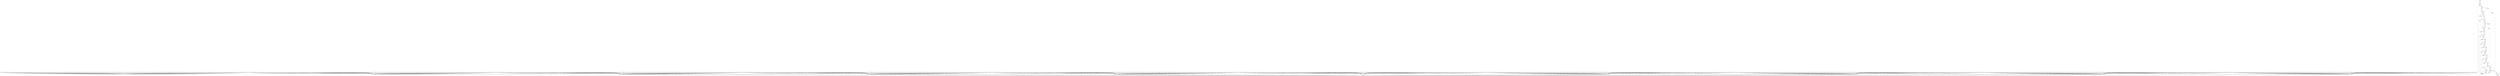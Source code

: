 digraph G { 
"L"[label="\N (6566)", color=black, shape=polygon ]
"L"->"c0"
"c0"[label="\N (3)" , color=black ]
"c0"->"A0"
"Q"[label="\N (6564)", color=black, shape=polygon ]
"Q"->"q0"
"q0"[label="\N (5)" , color=black ]
"q0"->"H0"
"A0"[label="\N (4886)", color=black, shape=polygon ]
"A0"->"H0"
"c1"[label="\N (7)" , color=black ]
"c1"->"A1"
"H0"[label="\N (6569)", color=black, shape=polygon ]
"H0"->"e0"
"q1"[label="\N (9)" , color=black ]
"q1"->"H1"
"A1"[label="\N (4888)", color=black, shape=polygon ]
"A1"->"H1"
"c2"[label="\N (11)" , color=black ]
"c2"->"A2"
"H1"[label="\N (6573)", color=black, shape=polygon ]
"H1"->"e1"
"q2"[label="\N (13)" , color=black ]
"q2"->"H2"
"A2"[label="\N (4890)", color=black, shape=polygon ]
"A2"->"H2"
"c3"[label="\N (15)" , color=black ]
"c3"->"A3"
"H2"[label="\N (6577)", color=black, shape=polygon ]
"H2"->"e2"
"q3"[label="\N (17)" , color=black ]
"q3"->"H3"
"A3"[label="\N (4892)", color=black, shape=polygon ]
"A3"->"H3"
"c4"[label="\N (19)" , color=black ]
"c4"->"A4"
"H3"[label="\N (6581)", color=black, shape=polygon ]
"H3"->"e3"
"q4"[label="\N (21)" , color=black ]
"q4"->"H4"
"A4"[label="\N (4894)", color=black, shape=polygon ]
"A4"->"H4"
"c5"[label="\N (23)" , color=black ]
"c5"->"A5"
"H4"[label="\N (6585)", color=black, shape=polygon ]
"H4"->"e4"
"q5"[label="\N (25)" , color=black ]
"q5"->"H5"
"A5"[label="\N (4896)", color=black, shape=polygon ]
"A5"->"H5"
"c6"[label="\N (27)" , color=black ]
"c6"->"A6"
"H5"[label="\N (6589)", color=black, shape=polygon ]
"H5"->"e5"
"q6"[label="\N (29)" , color=black ]
"q6"->"H6"
"A6"[label="\N (4898)", color=black, shape=polygon ]
"A6"->"H6"
"c7"[label="\N (31)" , color=black ]
"c7"->"A7"
"H6"[label="\N (6593)", color=black, shape=polygon ]
"H6"->"e6"
"q7"[label="\N (33)" , color=black ]
"q7"->"H7"
"A7"[label="\N (4900)", color=black, shape=polygon ]
"A7"->"H7"
"c8"[label="\N (35)" , color=black ]
"c8"->"A8"
"H7"[label="\N (6597)", color=black, shape=polygon ]
"H7"->"e7"
"q8"[label="\N (37)" , color=black ]
"q8"->"H8"
"A8"[label="\N (4902)", color=black, shape=polygon ]
"A8"->"H8"
"c9"[label="\N (39)" , color=black ]
"c9"->"A9"
"H8"[label="\N (6601)", color=black, shape=polygon ]
"H8"->"e8"
"q9"[label="\N (41)" , color=black ]
"q9"->"H9"
"A9"[label="\N (4904)", color=black, shape=polygon ]
"A9"->"H9"
"H9"[label="\N (6605)", color=black, shape=polygon ]
"G0"[label="\N (6544)", color=black, shape=polygon ]
"G0"->"q0"
"K0"[label="\N (6567)", color=black, shape=polygon ]
"K0"->"q0"
"e0"[label="\N (4906)", color=black, shape=polygon ]
"e0"->"C0"
"e0"->"d(0,0,80)"
"C0"[label="\N (6570)", color=black, shape=polygon ]
"C0"->"c1"
"d(0,0,80)"[label="\N (1707)" , color=black ]
"d(0,0,80)"->"F0"
"F0"[label="\N (4925)", color=black, shape=polygon ]
"F0"->"Q"
"M(0,0)"[label="\N (5103)", color=black, shape=polygon ]
"M(0,0)"->"G0"
"M(0,1)"[label="\N (5101)", color=black, shape=polygon ]
"M(0,1)"->"G0"
"M(0,2)"[label="\N (5099)", color=black, shape=polygon ]
"M(0,2)"->"G0"
"M(0,3)"[label="\N (5097)", color=black, shape=polygon ]
"M(0,3)"->"G0"
"M(0,4)"[label="\N (5095)", color=black, shape=polygon ]
"M(0,4)"->"G0"
"M(0,5)"[label="\N (5093)", color=black, shape=polygon ]
"M(0,5)"->"G0"
"M(0,6)"[label="\N (5091)", color=black, shape=polygon ]
"M(0,6)"->"G0"
"M(0,7)"[label="\N (5089)", color=black, shape=polygon ]
"M(0,7)"->"G0"
"M(0,8)"[label="\N (5087)", color=black, shape=polygon ]
"M(0,8)"->"G0"
"M(0,9)"[label="\N (5085)", color=black, shape=polygon ]
"M(0,9)"->"G0"
"M(0,10)"[label="\N (5083)", color=black, shape=polygon ]
"M(0,10)"->"G0"
"M(0,11)"[label="\N (5081)", color=black, shape=polygon ]
"M(0,11)"->"G0"
"M(0,12)"[label="\N (5079)", color=black, shape=polygon ]
"M(0,12)"->"G0"
"M(0,13)"[label="\N (5077)", color=black, shape=polygon ]
"M(0,13)"->"G0"
"M(0,14)"[label="\N (5075)", color=black, shape=polygon ]
"M(0,14)"->"G0"
"M(0,15)"[label="\N (5073)", color=black, shape=polygon ]
"M(0,15)"->"G0"
"M(0,16)"[label="\N (5071)", color=black, shape=polygon ]
"M(0,16)"->"G0"
"M(0,17)"[label="\N (5069)", color=black, shape=polygon ]
"M(0,17)"->"G0"
"M(0,18)"[label="\N (5067)", color=black, shape=polygon ]
"M(0,18)"->"G0"
"M(0,19)"[label="\N (5065)", color=black, shape=polygon ]
"M(0,19)"->"G0"
"M(0,20)"[label="\N (5063)", color=black, shape=polygon ]
"M(0,20)"->"G0"
"M(0,21)"[label="\N (5061)", color=black, shape=polygon ]
"M(0,21)"->"G0"
"M(0,22)"[label="\N (5059)", color=black, shape=polygon ]
"M(0,22)"->"G0"
"M(0,23)"[label="\N (5057)", color=black, shape=polygon ]
"M(0,23)"->"G0"
"M(0,24)"[label="\N (5055)", color=black, shape=polygon ]
"M(0,24)"->"G0"
"M(0,25)"[label="\N (5053)", color=black, shape=polygon ]
"M(0,25)"->"G0"
"M(0,26)"[label="\N (5051)", color=black, shape=polygon ]
"M(0,26)"->"G0"
"M(0,27)"[label="\N (5049)", color=black, shape=polygon ]
"M(0,27)"->"G0"
"M(0,28)"[label="\N (5047)", color=black, shape=polygon ]
"M(0,28)"->"G0"
"M(0,29)"[label="\N (5045)", color=black, shape=polygon ]
"M(0,29)"->"G0"
"M(0,30)"[label="\N (5043)", color=black, shape=polygon ]
"M(0,30)"->"G0"
"M(0,31)"[label="\N (5041)", color=black, shape=polygon ]
"M(0,31)"->"G0"
"M(0,32)"[label="\N (5039)", color=black, shape=polygon ]
"M(0,32)"->"G0"
"M(0,33)"[label="\N (5037)", color=black, shape=polygon ]
"M(0,33)"->"G0"
"M(0,34)"[label="\N (5035)", color=black, shape=polygon ]
"M(0,34)"->"G0"
"M(0,35)"[label="\N (5033)", color=black, shape=polygon ]
"M(0,35)"->"G0"
"M(0,36)"[label="\N (5031)", color=black, shape=polygon ]
"M(0,36)"->"G0"
"M(0,37)"[label="\N (5029)", color=black, shape=polygon ]
"M(0,37)"->"G0"
"M(0,38)"[label="\N (5027)", color=black, shape=polygon ]
"M(0,38)"->"G0"
"M(0,39)"[label="\N (5025)", color=black, shape=polygon ]
"M(0,39)"->"G0"
"M(0,40)"[label="\N (5023)", color=black, shape=polygon ]
"M(0,40)"->"G0"
"M(0,41)"[label="\N (5021)", color=black, shape=polygon ]
"M(0,41)"->"G0"
"M(0,42)"[label="\N (5019)", color=black, shape=polygon ]
"M(0,42)"->"G0"
"M(0,43)"[label="\N (5017)", color=black, shape=polygon ]
"M(0,43)"->"G0"
"M(0,44)"[label="\N (5015)", color=black, shape=polygon ]
"M(0,44)"->"G0"
"M(0,45)"[label="\N (5013)", color=black, shape=polygon ]
"M(0,45)"->"G0"
"M(0,46)"[label="\N (5011)", color=black, shape=polygon ]
"M(0,46)"->"G0"
"M(0,47)"[label="\N (5009)", color=black, shape=polygon ]
"M(0,47)"->"G0"
"M(0,48)"[label="\N (5007)", color=black, shape=polygon ]
"M(0,48)"->"G0"
"M(0,49)"[label="\N (5005)", color=black, shape=polygon ]
"M(0,49)"->"G0"
"M(0,50)"[label="\N (5003)", color=black, shape=polygon ]
"M(0,50)"->"G0"
"M(0,51)"[label="\N (5001)", color=black, shape=polygon ]
"M(0,51)"->"G0"
"M(0,52)"[label="\N (4999)", color=black, shape=polygon ]
"M(0,52)"->"G0"
"M(0,53)"[label="\N (4997)", color=black, shape=polygon ]
"M(0,53)"->"G0"
"M(0,54)"[label="\N (4995)", color=black, shape=polygon ]
"M(0,54)"->"G0"
"M(0,55)"[label="\N (4993)", color=black, shape=polygon ]
"M(0,55)"->"G0"
"M(0,56)"[label="\N (4991)", color=black, shape=polygon ]
"M(0,56)"->"G0"
"M(0,57)"[label="\N (4989)", color=black, shape=polygon ]
"M(0,57)"->"G0"
"M(0,58)"[label="\N (4987)", color=black, shape=polygon ]
"M(0,58)"->"G0"
"M(0,59)"[label="\N (4985)", color=black, shape=polygon ]
"M(0,59)"->"G0"
"M(0,60)"[label="\N (4983)", color=black, shape=polygon ]
"M(0,60)"->"G0"
"M(0,61)"[label="\N (4981)", color=black, shape=polygon ]
"M(0,61)"->"G0"
"M(0,62)"[label="\N (4979)", color=black, shape=polygon ]
"M(0,62)"->"G0"
"M(0,63)"[label="\N (4977)", color=black, shape=polygon ]
"M(0,63)"->"G0"
"M(0,64)"[label="\N (4975)", color=black, shape=polygon ]
"M(0,64)"->"G0"
"M(0,65)"[label="\N (4973)", color=black, shape=polygon ]
"M(0,65)"->"G0"
"M(0,66)"[label="\N (4971)", color=black, shape=polygon ]
"M(0,66)"->"G0"
"M(0,67)"[label="\N (4969)", color=black, shape=polygon ]
"M(0,67)"->"G0"
"M(0,68)"[label="\N (4967)", color=black, shape=polygon ]
"M(0,68)"->"G0"
"M(0,69)"[label="\N (4965)", color=black, shape=polygon ]
"M(0,69)"->"G0"
"M(0,70)"[label="\N (4963)", color=black, shape=polygon ]
"M(0,70)"->"G0"
"M(0,71)"[label="\N (4961)", color=black, shape=polygon ]
"M(0,71)"->"G0"
"M(0,72)"[label="\N (4959)", color=black, shape=polygon ]
"M(0,72)"->"G0"
"M(0,73)"[label="\N (4957)", color=black, shape=polygon ]
"M(0,73)"->"G0"
"M(0,74)"[label="\N (4955)", color=black, shape=polygon ]
"M(0,74)"->"G0"
"M(0,75)"[label="\N (4953)", color=black, shape=polygon ]
"M(0,75)"->"G0"
"M(0,76)"[label="\N (4951)", color=black, shape=polygon ]
"M(0,76)"->"G0"
"M(0,77)"[label="\N (4949)", color=black, shape=polygon ]
"M(0,77)"->"G0"
"M(0,78)"[label="\N (4947)", color=black, shape=polygon ]
"M(0,78)"->"G0"
"M(0,79)"[label="\N (4945)", color=black, shape=polygon ]
"M(0,79)"->"G0"
"G1"[label="\N (6546)", color=black, shape=polygon ]
"G1"->"q0"
"K1"[label="\N (6571)", color=black, shape=polygon ]
"K1"->"q0"
"e1"[label="\N (4908)", color=black, shape=polygon ]
"e1"->"C1"
"e1"->"d(1,0,80)"
"C1"[label="\N (6574)", color=black, shape=polygon ]
"C1"->"c2"
"d(1,0,80)"[label="\N (2029)" , color=black ]
"d(1,0,80)"->"F1"
"F1"[label="\N (4927)", color=black, shape=polygon ]
"F1"->"Q"
"M(1,0)"[label="\N (5263)", color=black, shape=polygon ]
"M(1,0)"->"G1"
"M(1,1)"[label="\N (5261)", color=black, shape=polygon ]
"M(1,1)"->"G1"
"M(1,2)"[label="\N (5259)", color=black, shape=polygon ]
"M(1,2)"->"G1"
"M(1,3)"[label="\N (5257)", color=black, shape=polygon ]
"M(1,3)"->"G1"
"M(1,4)"[label="\N (5255)", color=black, shape=polygon ]
"M(1,4)"->"G1"
"M(1,5)"[label="\N (5253)", color=black, shape=polygon ]
"M(1,5)"->"G1"
"M(1,6)"[label="\N (5251)", color=black, shape=polygon ]
"M(1,6)"->"G1"
"M(1,7)"[label="\N (5249)", color=black, shape=polygon ]
"M(1,7)"->"G1"
"M(1,8)"[label="\N (5247)", color=black, shape=polygon ]
"M(1,8)"->"G1"
"M(1,9)"[label="\N (5245)", color=black, shape=polygon ]
"M(1,9)"->"G1"
"M(1,10)"[label="\N (5243)", color=black, shape=polygon ]
"M(1,10)"->"G1"
"M(1,11)"[label="\N (5241)", color=black, shape=polygon ]
"M(1,11)"->"G1"
"M(1,12)"[label="\N (5239)", color=black, shape=polygon ]
"M(1,12)"->"G1"
"M(1,13)"[label="\N (5237)", color=black, shape=polygon ]
"M(1,13)"->"G1"
"M(1,14)"[label="\N (5235)", color=black, shape=polygon ]
"M(1,14)"->"G1"
"M(1,15)"[label="\N (5233)", color=black, shape=polygon ]
"M(1,15)"->"G1"
"M(1,16)"[label="\N (5231)", color=black, shape=polygon ]
"M(1,16)"->"G1"
"M(1,17)"[label="\N (5229)", color=black, shape=polygon ]
"M(1,17)"->"G1"
"M(1,18)"[label="\N (5227)", color=black, shape=polygon ]
"M(1,18)"->"G1"
"M(1,19)"[label="\N (5225)", color=black, shape=polygon ]
"M(1,19)"->"G1"
"M(1,20)"[label="\N (5223)", color=black, shape=polygon ]
"M(1,20)"->"G1"
"M(1,21)"[label="\N (5221)", color=black, shape=polygon ]
"M(1,21)"->"G1"
"M(1,22)"[label="\N (5219)", color=black, shape=polygon ]
"M(1,22)"->"G1"
"M(1,23)"[label="\N (5217)", color=black, shape=polygon ]
"M(1,23)"->"G1"
"M(1,24)"[label="\N (5215)", color=black, shape=polygon ]
"M(1,24)"->"G1"
"M(1,25)"[label="\N (5213)", color=black, shape=polygon ]
"M(1,25)"->"G1"
"M(1,26)"[label="\N (5211)", color=black, shape=polygon ]
"M(1,26)"->"G1"
"M(1,27)"[label="\N (5209)", color=black, shape=polygon ]
"M(1,27)"->"G1"
"M(1,28)"[label="\N (5207)", color=black, shape=polygon ]
"M(1,28)"->"G1"
"M(1,29)"[label="\N (5205)", color=black, shape=polygon ]
"M(1,29)"->"G1"
"M(1,30)"[label="\N (5203)", color=black, shape=polygon ]
"M(1,30)"->"G1"
"M(1,31)"[label="\N (5201)", color=black, shape=polygon ]
"M(1,31)"->"G1"
"M(1,32)"[label="\N (5199)", color=black, shape=polygon ]
"M(1,32)"->"G1"
"M(1,33)"[label="\N (5197)", color=black, shape=polygon ]
"M(1,33)"->"G1"
"M(1,34)"[label="\N (5195)", color=black, shape=polygon ]
"M(1,34)"->"G1"
"M(1,35)"[label="\N (5193)", color=black, shape=polygon ]
"M(1,35)"->"G1"
"M(1,36)"[label="\N (5191)", color=black, shape=polygon ]
"M(1,36)"->"G1"
"M(1,37)"[label="\N (5189)", color=black, shape=polygon ]
"M(1,37)"->"G1"
"M(1,38)"[label="\N (5187)", color=black, shape=polygon ]
"M(1,38)"->"G1"
"M(1,39)"[label="\N (5185)", color=black, shape=polygon ]
"M(1,39)"->"G1"
"M(1,40)"[label="\N (5183)", color=black, shape=polygon ]
"M(1,40)"->"G1"
"M(1,41)"[label="\N (5181)", color=black, shape=polygon ]
"M(1,41)"->"G1"
"M(1,42)"[label="\N (5179)", color=black, shape=polygon ]
"M(1,42)"->"G1"
"M(1,43)"[label="\N (5177)", color=black, shape=polygon ]
"M(1,43)"->"G1"
"M(1,44)"[label="\N (5175)", color=black, shape=polygon ]
"M(1,44)"->"G1"
"M(1,45)"[label="\N (5173)", color=black, shape=polygon ]
"M(1,45)"->"G1"
"M(1,46)"[label="\N (5171)", color=black, shape=polygon ]
"M(1,46)"->"G1"
"M(1,47)"[label="\N (5169)", color=black, shape=polygon ]
"M(1,47)"->"G1"
"M(1,48)"[label="\N (5167)", color=black, shape=polygon ]
"M(1,48)"->"G1"
"M(1,49)"[label="\N (5165)", color=black, shape=polygon ]
"M(1,49)"->"G1"
"M(1,50)"[label="\N (5163)", color=black, shape=polygon ]
"M(1,50)"->"G1"
"M(1,51)"[label="\N (5161)", color=black, shape=polygon ]
"M(1,51)"->"G1"
"M(1,52)"[label="\N (5159)", color=black, shape=polygon ]
"M(1,52)"->"G1"
"M(1,53)"[label="\N (5157)", color=black, shape=polygon ]
"M(1,53)"->"G1"
"M(1,54)"[label="\N (5155)", color=black, shape=polygon ]
"M(1,54)"->"G1"
"M(1,55)"[label="\N (5153)", color=black, shape=polygon ]
"M(1,55)"->"G1"
"M(1,56)"[label="\N (5151)", color=black, shape=polygon ]
"M(1,56)"->"G1"
"M(1,57)"[label="\N (5149)", color=black, shape=polygon ]
"M(1,57)"->"G1"
"M(1,58)"[label="\N (5147)", color=black, shape=polygon ]
"M(1,58)"->"G1"
"M(1,59)"[label="\N (5145)", color=black, shape=polygon ]
"M(1,59)"->"G1"
"M(1,60)"[label="\N (5143)", color=black, shape=polygon ]
"M(1,60)"->"G1"
"M(1,61)"[label="\N (5141)", color=black, shape=polygon ]
"M(1,61)"->"G1"
"M(1,62)"[label="\N (5139)", color=black, shape=polygon ]
"M(1,62)"->"G1"
"M(1,63)"[label="\N (5137)", color=black, shape=polygon ]
"M(1,63)"->"G1"
"M(1,64)"[label="\N (5135)", color=black, shape=polygon ]
"M(1,64)"->"G1"
"M(1,65)"[label="\N (5133)", color=black, shape=polygon ]
"M(1,65)"->"G1"
"M(1,66)"[label="\N (5131)", color=black, shape=polygon ]
"M(1,66)"->"G1"
"M(1,67)"[label="\N (5129)", color=black, shape=polygon ]
"M(1,67)"->"G1"
"M(1,68)"[label="\N (5127)", color=black, shape=polygon ]
"M(1,68)"->"G1"
"M(1,69)"[label="\N (5125)", color=black, shape=polygon ]
"M(1,69)"->"G1"
"M(1,70)"[label="\N (5123)", color=black, shape=polygon ]
"M(1,70)"->"G1"
"M(1,71)"[label="\N (5121)", color=black, shape=polygon ]
"M(1,71)"->"G1"
"M(1,72)"[label="\N (5119)", color=black, shape=polygon ]
"M(1,72)"->"G1"
"M(1,73)"[label="\N (5117)", color=black, shape=polygon ]
"M(1,73)"->"G1"
"M(1,74)"[label="\N (5115)", color=black, shape=polygon ]
"M(1,74)"->"G1"
"M(1,75)"[label="\N (5113)", color=black, shape=polygon ]
"M(1,75)"->"G1"
"M(1,76)"[label="\N (5111)", color=black, shape=polygon ]
"M(1,76)"->"G1"
"M(1,77)"[label="\N (5109)", color=black, shape=polygon ]
"M(1,77)"->"G1"
"M(1,78)"[label="\N (5107)", color=black, shape=polygon ]
"M(1,78)"->"G1"
"M(1,79)"[label="\N (5105)", color=black, shape=polygon ]
"M(1,79)"->"G1"
"G2"[label="\N (6548)", color=black, shape=polygon ]
"G2"->"q0"
"K2"[label="\N (6575)", color=black, shape=polygon ]
"K2"->"q0"
"e2"[label="\N (4910)", color=black, shape=polygon ]
"e2"->"C2"
"e2"->"d(2,0,80)"
"C2"[label="\N (6578)", color=black, shape=polygon ]
"C2"->"c3"
"d(2,0,80)"[label="\N (2351)" , color=black ]
"d(2,0,80)"->"F2"
"F2"[label="\N (4929)", color=black, shape=polygon ]
"F2"->"Q"
"M(2,0)"[label="\N (5423)", color=black, shape=polygon ]
"M(2,0)"->"G2"
"M(2,1)"[label="\N (5421)", color=black, shape=polygon ]
"M(2,1)"->"G2"
"M(2,2)"[label="\N (5419)", color=black, shape=polygon ]
"M(2,2)"->"G2"
"M(2,3)"[label="\N (5417)", color=black, shape=polygon ]
"M(2,3)"->"G2"
"M(2,4)"[label="\N (5415)", color=black, shape=polygon ]
"M(2,4)"->"G2"
"M(2,5)"[label="\N (5413)", color=black, shape=polygon ]
"M(2,5)"->"G2"
"M(2,6)"[label="\N (5411)", color=black, shape=polygon ]
"M(2,6)"->"G2"
"M(2,7)"[label="\N (5409)", color=black, shape=polygon ]
"M(2,7)"->"G2"
"M(2,8)"[label="\N (5407)", color=black, shape=polygon ]
"M(2,8)"->"G2"
"M(2,9)"[label="\N (5405)", color=black, shape=polygon ]
"M(2,9)"->"G2"
"M(2,10)"[label="\N (5403)", color=black, shape=polygon ]
"M(2,10)"->"G2"
"M(2,11)"[label="\N (5401)", color=black, shape=polygon ]
"M(2,11)"->"G2"
"M(2,12)"[label="\N (5399)", color=black, shape=polygon ]
"M(2,12)"->"G2"
"M(2,13)"[label="\N (5397)", color=black, shape=polygon ]
"M(2,13)"->"G2"
"M(2,14)"[label="\N (5395)", color=black, shape=polygon ]
"M(2,14)"->"G2"
"M(2,15)"[label="\N (5393)", color=black, shape=polygon ]
"M(2,15)"->"G2"
"M(2,16)"[label="\N (5391)", color=black, shape=polygon ]
"M(2,16)"->"G2"
"M(2,17)"[label="\N (5389)", color=black, shape=polygon ]
"M(2,17)"->"G2"
"M(2,18)"[label="\N (5387)", color=black, shape=polygon ]
"M(2,18)"->"G2"
"M(2,19)"[label="\N (5385)", color=black, shape=polygon ]
"M(2,19)"->"G2"
"M(2,20)"[label="\N (5383)", color=black, shape=polygon ]
"M(2,20)"->"G2"
"M(2,21)"[label="\N (5381)", color=black, shape=polygon ]
"M(2,21)"->"G2"
"M(2,22)"[label="\N (5379)", color=black, shape=polygon ]
"M(2,22)"->"G2"
"M(2,23)"[label="\N (5377)", color=black, shape=polygon ]
"M(2,23)"->"G2"
"M(2,24)"[label="\N (5375)", color=black, shape=polygon ]
"M(2,24)"->"G2"
"M(2,25)"[label="\N (5373)", color=black, shape=polygon ]
"M(2,25)"->"G2"
"M(2,26)"[label="\N (5371)", color=black, shape=polygon ]
"M(2,26)"->"G2"
"M(2,27)"[label="\N (5369)", color=black, shape=polygon ]
"M(2,27)"->"G2"
"M(2,28)"[label="\N (5367)", color=black, shape=polygon ]
"M(2,28)"->"G2"
"M(2,29)"[label="\N (5365)", color=black, shape=polygon ]
"M(2,29)"->"G2"
"M(2,30)"[label="\N (5363)", color=black, shape=polygon ]
"M(2,30)"->"G2"
"M(2,31)"[label="\N (5361)", color=black, shape=polygon ]
"M(2,31)"->"G2"
"M(2,32)"[label="\N (5359)", color=black, shape=polygon ]
"M(2,32)"->"G2"
"M(2,33)"[label="\N (5357)", color=black, shape=polygon ]
"M(2,33)"->"G2"
"M(2,34)"[label="\N (5355)", color=black, shape=polygon ]
"M(2,34)"->"G2"
"M(2,35)"[label="\N (5353)", color=black, shape=polygon ]
"M(2,35)"->"G2"
"M(2,36)"[label="\N (5351)", color=black, shape=polygon ]
"M(2,36)"->"G2"
"M(2,37)"[label="\N (5349)", color=black, shape=polygon ]
"M(2,37)"->"G2"
"M(2,38)"[label="\N (5347)", color=black, shape=polygon ]
"M(2,38)"->"G2"
"M(2,39)"[label="\N (5345)", color=black, shape=polygon ]
"M(2,39)"->"G2"
"M(2,40)"[label="\N (5343)", color=black, shape=polygon ]
"M(2,40)"->"G2"
"M(2,41)"[label="\N (5341)", color=black, shape=polygon ]
"M(2,41)"->"G2"
"M(2,42)"[label="\N (5339)", color=black, shape=polygon ]
"M(2,42)"->"G2"
"M(2,43)"[label="\N (5337)", color=black, shape=polygon ]
"M(2,43)"->"G2"
"M(2,44)"[label="\N (5335)", color=black, shape=polygon ]
"M(2,44)"->"G2"
"M(2,45)"[label="\N (5333)", color=black, shape=polygon ]
"M(2,45)"->"G2"
"M(2,46)"[label="\N (5331)", color=black, shape=polygon ]
"M(2,46)"->"G2"
"M(2,47)"[label="\N (5329)", color=black, shape=polygon ]
"M(2,47)"->"G2"
"M(2,48)"[label="\N (5327)", color=black, shape=polygon ]
"M(2,48)"->"G2"
"M(2,49)"[label="\N (5325)", color=black, shape=polygon ]
"M(2,49)"->"G2"
"M(2,50)"[label="\N (5323)", color=black, shape=polygon ]
"M(2,50)"->"G2"
"M(2,51)"[label="\N (5321)", color=black, shape=polygon ]
"M(2,51)"->"G2"
"M(2,52)"[label="\N (5319)", color=black, shape=polygon ]
"M(2,52)"->"G2"
"M(2,53)"[label="\N (5317)", color=black, shape=polygon ]
"M(2,53)"->"G2"
"M(2,54)"[label="\N (5315)", color=black, shape=polygon ]
"M(2,54)"->"G2"
"M(2,55)"[label="\N (5313)", color=black, shape=polygon ]
"M(2,55)"->"G2"
"M(2,56)"[label="\N (5311)", color=black, shape=polygon ]
"M(2,56)"->"G2"
"M(2,57)"[label="\N (5309)", color=black, shape=polygon ]
"M(2,57)"->"G2"
"M(2,58)"[label="\N (5307)", color=black, shape=polygon ]
"M(2,58)"->"G2"
"M(2,59)"[label="\N (5305)", color=black, shape=polygon ]
"M(2,59)"->"G2"
"M(2,60)"[label="\N (5303)", color=black, shape=polygon ]
"M(2,60)"->"G2"
"M(2,61)"[label="\N (5301)", color=black, shape=polygon ]
"M(2,61)"->"G2"
"M(2,62)"[label="\N (5299)", color=black, shape=polygon ]
"M(2,62)"->"G2"
"M(2,63)"[label="\N (5297)", color=black, shape=polygon ]
"M(2,63)"->"G2"
"M(2,64)"[label="\N (5295)", color=black, shape=polygon ]
"M(2,64)"->"G2"
"M(2,65)"[label="\N (5293)", color=black, shape=polygon ]
"M(2,65)"->"G2"
"M(2,66)"[label="\N (5291)", color=black, shape=polygon ]
"M(2,66)"->"G2"
"M(2,67)"[label="\N (5289)", color=black, shape=polygon ]
"M(2,67)"->"G2"
"M(2,68)"[label="\N (5287)", color=black, shape=polygon ]
"M(2,68)"->"G2"
"M(2,69)"[label="\N (5285)", color=black, shape=polygon ]
"M(2,69)"->"G2"
"M(2,70)"[label="\N (5283)", color=black, shape=polygon ]
"M(2,70)"->"G2"
"M(2,71)"[label="\N (5281)", color=black, shape=polygon ]
"M(2,71)"->"G2"
"M(2,72)"[label="\N (5279)", color=black, shape=polygon ]
"M(2,72)"->"G2"
"M(2,73)"[label="\N (5277)", color=black, shape=polygon ]
"M(2,73)"->"G2"
"M(2,74)"[label="\N (5275)", color=black, shape=polygon ]
"M(2,74)"->"G2"
"M(2,75)"[label="\N (5273)", color=black, shape=polygon ]
"M(2,75)"->"G2"
"M(2,76)"[label="\N (5271)", color=black, shape=polygon ]
"M(2,76)"->"G2"
"M(2,77)"[label="\N (5269)", color=black, shape=polygon ]
"M(2,77)"->"G2"
"M(2,78)"[label="\N (5267)", color=black, shape=polygon ]
"M(2,78)"->"G2"
"M(2,79)"[label="\N (5265)", color=black, shape=polygon ]
"M(2,79)"->"G2"
"G3"[label="\N (6550)", color=black, shape=polygon ]
"G3"->"q0"
"K3"[label="\N (6579)", color=black, shape=polygon ]
"K3"->"q0"
"e3"[label="\N (4912)", color=black, shape=polygon ]
"e3"->"C3"
"e3"->"d(3,0,80)"
"C3"[label="\N (6582)", color=black, shape=polygon ]
"C3"->"c4"
"d(3,0,80)"[label="\N (2673)" , color=black ]
"d(3,0,80)"->"F3"
"F3"[label="\N (4931)", color=black, shape=polygon ]
"F3"->"Q"
"M(3,0)"[label="\N (5583)", color=black, shape=polygon ]
"M(3,0)"->"G3"
"M(3,1)"[label="\N (5581)", color=black, shape=polygon ]
"M(3,1)"->"G3"
"M(3,2)"[label="\N (5579)", color=black, shape=polygon ]
"M(3,2)"->"G3"
"M(3,3)"[label="\N (5577)", color=black, shape=polygon ]
"M(3,3)"->"G3"
"M(3,4)"[label="\N (5575)", color=black, shape=polygon ]
"M(3,4)"->"G3"
"M(3,5)"[label="\N (5573)", color=black, shape=polygon ]
"M(3,5)"->"G3"
"M(3,6)"[label="\N (5571)", color=black, shape=polygon ]
"M(3,6)"->"G3"
"M(3,7)"[label="\N (5569)", color=black, shape=polygon ]
"M(3,7)"->"G3"
"M(3,8)"[label="\N (5567)", color=black, shape=polygon ]
"M(3,8)"->"G3"
"M(3,9)"[label="\N (5565)", color=black, shape=polygon ]
"M(3,9)"->"G3"
"M(3,10)"[label="\N (5563)", color=black, shape=polygon ]
"M(3,10)"->"G3"
"M(3,11)"[label="\N (5561)", color=black, shape=polygon ]
"M(3,11)"->"G3"
"M(3,12)"[label="\N (5559)", color=black, shape=polygon ]
"M(3,12)"->"G3"
"M(3,13)"[label="\N (5557)", color=black, shape=polygon ]
"M(3,13)"->"G3"
"M(3,14)"[label="\N (5555)", color=black, shape=polygon ]
"M(3,14)"->"G3"
"M(3,15)"[label="\N (5553)", color=black, shape=polygon ]
"M(3,15)"->"G3"
"M(3,16)"[label="\N (5551)", color=black, shape=polygon ]
"M(3,16)"->"G3"
"M(3,17)"[label="\N (5549)", color=black, shape=polygon ]
"M(3,17)"->"G3"
"M(3,18)"[label="\N (5547)", color=black, shape=polygon ]
"M(3,18)"->"G3"
"M(3,19)"[label="\N (5545)", color=black, shape=polygon ]
"M(3,19)"->"G3"
"M(3,20)"[label="\N (5543)", color=black, shape=polygon ]
"M(3,20)"->"G3"
"M(3,21)"[label="\N (5541)", color=black, shape=polygon ]
"M(3,21)"->"G3"
"M(3,22)"[label="\N (5539)", color=black, shape=polygon ]
"M(3,22)"->"G3"
"M(3,23)"[label="\N (5537)", color=black, shape=polygon ]
"M(3,23)"->"G3"
"M(3,24)"[label="\N (5535)", color=black, shape=polygon ]
"M(3,24)"->"G3"
"M(3,25)"[label="\N (5533)", color=black, shape=polygon ]
"M(3,25)"->"G3"
"M(3,26)"[label="\N (5531)", color=black, shape=polygon ]
"M(3,26)"->"G3"
"M(3,27)"[label="\N (5529)", color=black, shape=polygon ]
"M(3,27)"->"G3"
"M(3,28)"[label="\N (5527)", color=black, shape=polygon ]
"M(3,28)"->"G3"
"M(3,29)"[label="\N (5525)", color=black, shape=polygon ]
"M(3,29)"->"G3"
"M(3,30)"[label="\N (5523)", color=black, shape=polygon ]
"M(3,30)"->"G3"
"M(3,31)"[label="\N (5521)", color=black, shape=polygon ]
"M(3,31)"->"G3"
"M(3,32)"[label="\N (5519)", color=black, shape=polygon ]
"M(3,32)"->"G3"
"M(3,33)"[label="\N (5517)", color=black, shape=polygon ]
"M(3,33)"->"G3"
"M(3,34)"[label="\N (5515)", color=black, shape=polygon ]
"M(3,34)"->"G3"
"M(3,35)"[label="\N (5513)", color=black, shape=polygon ]
"M(3,35)"->"G3"
"M(3,36)"[label="\N (5511)", color=black, shape=polygon ]
"M(3,36)"->"G3"
"M(3,37)"[label="\N (5509)", color=black, shape=polygon ]
"M(3,37)"->"G3"
"M(3,38)"[label="\N (5507)", color=black, shape=polygon ]
"M(3,38)"->"G3"
"M(3,39)"[label="\N (5505)", color=black, shape=polygon ]
"M(3,39)"->"G3"
"M(3,40)"[label="\N (5503)", color=black, shape=polygon ]
"M(3,40)"->"G3"
"M(3,41)"[label="\N (5501)", color=black, shape=polygon ]
"M(3,41)"->"G3"
"M(3,42)"[label="\N (5499)", color=black, shape=polygon ]
"M(3,42)"->"G3"
"M(3,43)"[label="\N (5497)", color=black, shape=polygon ]
"M(3,43)"->"G3"
"M(3,44)"[label="\N (5495)", color=black, shape=polygon ]
"M(3,44)"->"G3"
"M(3,45)"[label="\N (5493)", color=black, shape=polygon ]
"M(3,45)"->"G3"
"M(3,46)"[label="\N (5491)", color=black, shape=polygon ]
"M(3,46)"->"G3"
"M(3,47)"[label="\N (5489)", color=black, shape=polygon ]
"M(3,47)"->"G3"
"M(3,48)"[label="\N (5487)", color=black, shape=polygon ]
"M(3,48)"->"G3"
"M(3,49)"[label="\N (5485)", color=black, shape=polygon ]
"M(3,49)"->"G3"
"M(3,50)"[label="\N (5483)", color=black, shape=polygon ]
"M(3,50)"->"G3"
"M(3,51)"[label="\N (5481)", color=black, shape=polygon ]
"M(3,51)"->"G3"
"M(3,52)"[label="\N (5479)", color=black, shape=polygon ]
"M(3,52)"->"G3"
"M(3,53)"[label="\N (5477)", color=black, shape=polygon ]
"M(3,53)"->"G3"
"M(3,54)"[label="\N (5475)", color=black, shape=polygon ]
"M(3,54)"->"G3"
"M(3,55)"[label="\N (5473)", color=black, shape=polygon ]
"M(3,55)"->"G3"
"M(3,56)"[label="\N (5471)", color=black, shape=polygon ]
"M(3,56)"->"G3"
"M(3,57)"[label="\N (5469)", color=black, shape=polygon ]
"M(3,57)"->"G3"
"M(3,58)"[label="\N (5467)", color=black, shape=polygon ]
"M(3,58)"->"G3"
"M(3,59)"[label="\N (5465)", color=black, shape=polygon ]
"M(3,59)"->"G3"
"M(3,60)"[label="\N (5463)", color=black, shape=polygon ]
"M(3,60)"->"G3"
"M(3,61)"[label="\N (5461)", color=black, shape=polygon ]
"M(3,61)"->"G3"
"M(3,62)"[label="\N (5459)", color=black, shape=polygon ]
"M(3,62)"->"G3"
"M(3,63)"[label="\N (5457)", color=black, shape=polygon ]
"M(3,63)"->"G3"
"M(3,64)"[label="\N (5455)", color=black, shape=polygon ]
"M(3,64)"->"G3"
"M(3,65)"[label="\N (5453)", color=black, shape=polygon ]
"M(3,65)"->"G3"
"M(3,66)"[label="\N (5451)", color=black, shape=polygon ]
"M(3,66)"->"G3"
"M(3,67)"[label="\N (5449)", color=black, shape=polygon ]
"M(3,67)"->"G3"
"M(3,68)"[label="\N (5447)", color=black, shape=polygon ]
"M(3,68)"->"G3"
"M(3,69)"[label="\N (5445)", color=black, shape=polygon ]
"M(3,69)"->"G3"
"M(3,70)"[label="\N (5443)", color=black, shape=polygon ]
"M(3,70)"->"G3"
"M(3,71)"[label="\N (5441)", color=black, shape=polygon ]
"M(3,71)"->"G3"
"M(3,72)"[label="\N (5439)", color=black, shape=polygon ]
"M(3,72)"->"G3"
"M(3,73)"[label="\N (5437)", color=black, shape=polygon ]
"M(3,73)"->"G3"
"M(3,74)"[label="\N (5435)", color=black, shape=polygon ]
"M(3,74)"->"G3"
"M(3,75)"[label="\N (5433)", color=black, shape=polygon ]
"M(3,75)"->"G3"
"M(3,76)"[label="\N (5431)", color=black, shape=polygon ]
"M(3,76)"->"G3"
"M(3,77)"[label="\N (5429)", color=black, shape=polygon ]
"M(3,77)"->"G3"
"M(3,78)"[label="\N (5427)", color=black, shape=polygon ]
"M(3,78)"->"G3"
"M(3,79)"[label="\N (5425)", color=black, shape=polygon ]
"M(3,79)"->"G3"
"G4"[label="\N (6552)", color=black, shape=polygon ]
"G4"->"q0"
"K4"[label="\N (6583)", color=black, shape=polygon ]
"K4"->"q0"
"e4"[label="\N (4914)", color=black, shape=polygon ]
"e4"->"C4"
"e4"->"d(4,0,80)"
"C4"[label="\N (6586)", color=black, shape=polygon ]
"C4"->"c5"
"d(4,0,80)"[label="\N (2995)" , color=black ]
"d(4,0,80)"->"F4"
"F4"[label="\N (4933)", color=black, shape=polygon ]
"F4"->"Q"
"M(4,0)"[label="\N (5743)", color=black, shape=polygon ]
"M(4,0)"->"G4"
"M(4,1)"[label="\N (5741)", color=black, shape=polygon ]
"M(4,1)"->"G4"
"M(4,2)"[label="\N (5739)", color=black, shape=polygon ]
"M(4,2)"->"G4"
"M(4,3)"[label="\N (5737)", color=black, shape=polygon ]
"M(4,3)"->"G4"
"M(4,4)"[label="\N (5735)", color=black, shape=polygon ]
"M(4,4)"->"G4"
"M(4,5)"[label="\N (5733)", color=black, shape=polygon ]
"M(4,5)"->"G4"
"M(4,6)"[label="\N (5731)", color=black, shape=polygon ]
"M(4,6)"->"G4"
"M(4,7)"[label="\N (5729)", color=black, shape=polygon ]
"M(4,7)"->"G4"
"M(4,8)"[label="\N (5727)", color=black, shape=polygon ]
"M(4,8)"->"G4"
"M(4,9)"[label="\N (5725)", color=black, shape=polygon ]
"M(4,9)"->"G4"
"M(4,10)"[label="\N (5723)", color=black, shape=polygon ]
"M(4,10)"->"G4"
"M(4,11)"[label="\N (5721)", color=black, shape=polygon ]
"M(4,11)"->"G4"
"M(4,12)"[label="\N (5719)", color=black, shape=polygon ]
"M(4,12)"->"G4"
"M(4,13)"[label="\N (5717)", color=black, shape=polygon ]
"M(4,13)"->"G4"
"M(4,14)"[label="\N (5715)", color=black, shape=polygon ]
"M(4,14)"->"G4"
"M(4,15)"[label="\N (5713)", color=black, shape=polygon ]
"M(4,15)"->"G4"
"M(4,16)"[label="\N (5711)", color=black, shape=polygon ]
"M(4,16)"->"G4"
"M(4,17)"[label="\N (5709)", color=black, shape=polygon ]
"M(4,17)"->"G4"
"M(4,18)"[label="\N (5707)", color=black, shape=polygon ]
"M(4,18)"->"G4"
"M(4,19)"[label="\N (5705)", color=black, shape=polygon ]
"M(4,19)"->"G4"
"M(4,20)"[label="\N (5703)", color=black, shape=polygon ]
"M(4,20)"->"G4"
"M(4,21)"[label="\N (5701)", color=black, shape=polygon ]
"M(4,21)"->"G4"
"M(4,22)"[label="\N (5699)", color=black, shape=polygon ]
"M(4,22)"->"G4"
"M(4,23)"[label="\N (5697)", color=black, shape=polygon ]
"M(4,23)"->"G4"
"M(4,24)"[label="\N (5695)", color=black, shape=polygon ]
"M(4,24)"->"G4"
"M(4,25)"[label="\N (5693)", color=black, shape=polygon ]
"M(4,25)"->"G4"
"M(4,26)"[label="\N (5691)", color=black, shape=polygon ]
"M(4,26)"->"G4"
"M(4,27)"[label="\N (5689)", color=black, shape=polygon ]
"M(4,27)"->"G4"
"M(4,28)"[label="\N (5687)", color=black, shape=polygon ]
"M(4,28)"->"G4"
"M(4,29)"[label="\N (5685)", color=black, shape=polygon ]
"M(4,29)"->"G4"
"M(4,30)"[label="\N (5683)", color=black, shape=polygon ]
"M(4,30)"->"G4"
"M(4,31)"[label="\N (5681)", color=black, shape=polygon ]
"M(4,31)"->"G4"
"M(4,32)"[label="\N (5679)", color=black, shape=polygon ]
"M(4,32)"->"G4"
"M(4,33)"[label="\N (5677)", color=black, shape=polygon ]
"M(4,33)"->"G4"
"M(4,34)"[label="\N (5675)", color=black, shape=polygon ]
"M(4,34)"->"G4"
"M(4,35)"[label="\N (5673)", color=black, shape=polygon ]
"M(4,35)"->"G4"
"M(4,36)"[label="\N (5671)", color=black, shape=polygon ]
"M(4,36)"->"G4"
"M(4,37)"[label="\N (5669)", color=black, shape=polygon ]
"M(4,37)"->"G4"
"M(4,38)"[label="\N (5667)", color=black, shape=polygon ]
"M(4,38)"->"G4"
"M(4,39)"[label="\N (5665)", color=black, shape=polygon ]
"M(4,39)"->"G4"
"M(4,40)"[label="\N (5663)", color=black, shape=polygon ]
"M(4,40)"->"G4"
"M(4,41)"[label="\N (5661)", color=black, shape=polygon ]
"M(4,41)"->"G4"
"M(4,42)"[label="\N (5659)", color=black, shape=polygon ]
"M(4,42)"->"G4"
"M(4,43)"[label="\N (5657)", color=black, shape=polygon ]
"M(4,43)"->"G4"
"M(4,44)"[label="\N (5655)", color=black, shape=polygon ]
"M(4,44)"->"G4"
"M(4,45)"[label="\N (5653)", color=black, shape=polygon ]
"M(4,45)"->"G4"
"M(4,46)"[label="\N (5651)", color=black, shape=polygon ]
"M(4,46)"->"G4"
"M(4,47)"[label="\N (5649)", color=black, shape=polygon ]
"M(4,47)"->"G4"
"M(4,48)"[label="\N (5647)", color=black, shape=polygon ]
"M(4,48)"->"G4"
"M(4,49)"[label="\N (5645)", color=black, shape=polygon ]
"M(4,49)"->"G4"
"M(4,50)"[label="\N (5643)", color=black, shape=polygon ]
"M(4,50)"->"G4"
"M(4,51)"[label="\N (5641)", color=black, shape=polygon ]
"M(4,51)"->"G4"
"M(4,52)"[label="\N (5639)", color=black, shape=polygon ]
"M(4,52)"->"G4"
"M(4,53)"[label="\N (5637)", color=black, shape=polygon ]
"M(4,53)"->"G4"
"M(4,54)"[label="\N (5635)", color=black, shape=polygon ]
"M(4,54)"->"G4"
"M(4,55)"[label="\N (5633)", color=black, shape=polygon ]
"M(4,55)"->"G4"
"M(4,56)"[label="\N (5631)", color=black, shape=polygon ]
"M(4,56)"->"G4"
"M(4,57)"[label="\N (5629)", color=black, shape=polygon ]
"M(4,57)"->"G4"
"M(4,58)"[label="\N (5627)", color=black, shape=polygon ]
"M(4,58)"->"G4"
"M(4,59)"[label="\N (5625)", color=black, shape=polygon ]
"M(4,59)"->"G4"
"M(4,60)"[label="\N (5623)", color=black, shape=polygon ]
"M(4,60)"->"G4"
"M(4,61)"[label="\N (5621)", color=black, shape=polygon ]
"M(4,61)"->"G4"
"M(4,62)"[label="\N (5619)", color=black, shape=polygon ]
"M(4,62)"->"G4"
"M(4,63)"[label="\N (5617)", color=black, shape=polygon ]
"M(4,63)"->"G4"
"M(4,64)"[label="\N (5615)", color=black, shape=polygon ]
"M(4,64)"->"G4"
"M(4,65)"[label="\N (5613)", color=black, shape=polygon ]
"M(4,65)"->"G4"
"M(4,66)"[label="\N (5611)", color=black, shape=polygon ]
"M(4,66)"->"G4"
"M(4,67)"[label="\N (5609)", color=black, shape=polygon ]
"M(4,67)"->"G4"
"M(4,68)"[label="\N (5607)", color=black, shape=polygon ]
"M(4,68)"->"G4"
"M(4,69)"[label="\N (5605)", color=black, shape=polygon ]
"M(4,69)"->"G4"
"M(4,70)"[label="\N (5603)", color=black, shape=polygon ]
"M(4,70)"->"G4"
"M(4,71)"[label="\N (5601)", color=black, shape=polygon ]
"M(4,71)"->"G4"
"M(4,72)"[label="\N (5599)", color=black, shape=polygon ]
"M(4,72)"->"G4"
"M(4,73)"[label="\N (5597)", color=black, shape=polygon ]
"M(4,73)"->"G4"
"M(4,74)"[label="\N (5595)", color=black, shape=polygon ]
"M(4,74)"->"G4"
"M(4,75)"[label="\N (5593)", color=black, shape=polygon ]
"M(4,75)"->"G4"
"M(4,76)"[label="\N (5591)", color=black, shape=polygon ]
"M(4,76)"->"G4"
"M(4,77)"[label="\N (5589)", color=black, shape=polygon ]
"M(4,77)"->"G4"
"M(4,78)"[label="\N (5587)", color=black, shape=polygon ]
"M(4,78)"->"G4"
"M(4,79)"[label="\N (5585)", color=black, shape=polygon ]
"M(4,79)"->"G4"
"G5"[label="\N (6554)", color=black, shape=polygon ]
"G5"->"q0"
"K5"[label="\N (6587)", color=black, shape=polygon ]
"K5"->"q0"
"e5"[label="\N (4916)", color=black, shape=polygon ]
"e5"->"C5"
"e5"->"d(5,0,80)"
"C5"[label="\N (6590)", color=black, shape=polygon ]
"C5"->"c6"
"d(5,0,80)"[label="\N (3317)" , color=black ]
"d(5,0,80)"->"F5"
"F5"[label="\N (4935)", color=black, shape=polygon ]
"F5"->"Q"
"M(5,0)"[label="\N (5903)", color=black, shape=polygon ]
"M(5,0)"->"G5"
"M(5,1)"[label="\N (5901)", color=black, shape=polygon ]
"M(5,1)"->"G5"
"M(5,2)"[label="\N (5899)", color=black, shape=polygon ]
"M(5,2)"->"G5"
"M(5,3)"[label="\N (5897)", color=black, shape=polygon ]
"M(5,3)"->"G5"
"M(5,4)"[label="\N (5895)", color=black, shape=polygon ]
"M(5,4)"->"G5"
"M(5,5)"[label="\N (5893)", color=black, shape=polygon ]
"M(5,5)"->"G5"
"M(5,6)"[label="\N (5891)", color=black, shape=polygon ]
"M(5,6)"->"G5"
"M(5,7)"[label="\N (5889)", color=black, shape=polygon ]
"M(5,7)"->"G5"
"M(5,8)"[label="\N (5887)", color=black, shape=polygon ]
"M(5,8)"->"G5"
"M(5,9)"[label="\N (5885)", color=black, shape=polygon ]
"M(5,9)"->"G5"
"M(5,10)"[label="\N (5883)", color=black, shape=polygon ]
"M(5,10)"->"G5"
"M(5,11)"[label="\N (5881)", color=black, shape=polygon ]
"M(5,11)"->"G5"
"M(5,12)"[label="\N (5879)", color=black, shape=polygon ]
"M(5,12)"->"G5"
"M(5,13)"[label="\N (5877)", color=black, shape=polygon ]
"M(5,13)"->"G5"
"M(5,14)"[label="\N (5875)", color=black, shape=polygon ]
"M(5,14)"->"G5"
"M(5,15)"[label="\N (5873)", color=black, shape=polygon ]
"M(5,15)"->"G5"
"M(5,16)"[label="\N (5871)", color=black, shape=polygon ]
"M(5,16)"->"G5"
"M(5,17)"[label="\N (5869)", color=black, shape=polygon ]
"M(5,17)"->"G5"
"M(5,18)"[label="\N (5867)", color=black, shape=polygon ]
"M(5,18)"->"G5"
"M(5,19)"[label="\N (5865)", color=black, shape=polygon ]
"M(5,19)"->"G5"
"M(5,20)"[label="\N (5863)", color=black, shape=polygon ]
"M(5,20)"->"G5"
"M(5,21)"[label="\N (5861)", color=black, shape=polygon ]
"M(5,21)"->"G5"
"M(5,22)"[label="\N (5859)", color=black, shape=polygon ]
"M(5,22)"->"G5"
"M(5,23)"[label="\N (5857)", color=black, shape=polygon ]
"M(5,23)"->"G5"
"M(5,24)"[label="\N (5855)", color=black, shape=polygon ]
"M(5,24)"->"G5"
"M(5,25)"[label="\N (5853)", color=black, shape=polygon ]
"M(5,25)"->"G5"
"M(5,26)"[label="\N (5851)", color=black, shape=polygon ]
"M(5,26)"->"G5"
"M(5,27)"[label="\N (5849)", color=black, shape=polygon ]
"M(5,27)"->"G5"
"M(5,28)"[label="\N (5847)", color=black, shape=polygon ]
"M(5,28)"->"G5"
"M(5,29)"[label="\N (5845)", color=black, shape=polygon ]
"M(5,29)"->"G5"
"M(5,30)"[label="\N (5843)", color=black, shape=polygon ]
"M(5,30)"->"G5"
"M(5,31)"[label="\N (5841)", color=black, shape=polygon ]
"M(5,31)"->"G5"
"M(5,32)"[label="\N (5839)", color=black, shape=polygon ]
"M(5,32)"->"G5"
"M(5,33)"[label="\N (5837)", color=black, shape=polygon ]
"M(5,33)"->"G5"
"M(5,34)"[label="\N (5835)", color=black, shape=polygon ]
"M(5,34)"->"G5"
"M(5,35)"[label="\N (5833)", color=black, shape=polygon ]
"M(5,35)"->"G5"
"M(5,36)"[label="\N (5831)", color=black, shape=polygon ]
"M(5,36)"->"G5"
"M(5,37)"[label="\N (5829)", color=black, shape=polygon ]
"M(5,37)"->"G5"
"M(5,38)"[label="\N (5827)", color=black, shape=polygon ]
"M(5,38)"->"G5"
"M(5,39)"[label="\N (5825)", color=black, shape=polygon ]
"M(5,39)"->"G5"
"M(5,40)"[label="\N (5823)", color=black, shape=polygon ]
"M(5,40)"->"G5"
"M(5,41)"[label="\N (5821)", color=black, shape=polygon ]
"M(5,41)"->"G5"
"M(5,42)"[label="\N (5819)", color=black, shape=polygon ]
"M(5,42)"->"G5"
"M(5,43)"[label="\N (5817)", color=black, shape=polygon ]
"M(5,43)"->"G5"
"M(5,44)"[label="\N (5815)", color=black, shape=polygon ]
"M(5,44)"->"G5"
"M(5,45)"[label="\N (5813)", color=black, shape=polygon ]
"M(5,45)"->"G5"
"M(5,46)"[label="\N (5811)", color=black, shape=polygon ]
"M(5,46)"->"G5"
"M(5,47)"[label="\N (5809)", color=black, shape=polygon ]
"M(5,47)"->"G5"
"M(5,48)"[label="\N (5807)", color=black, shape=polygon ]
"M(5,48)"->"G5"
"M(5,49)"[label="\N (5805)", color=black, shape=polygon ]
"M(5,49)"->"G5"
"M(5,50)"[label="\N (5803)", color=black, shape=polygon ]
"M(5,50)"->"G5"
"M(5,51)"[label="\N (5801)", color=black, shape=polygon ]
"M(5,51)"->"G5"
"M(5,52)"[label="\N (5799)", color=black, shape=polygon ]
"M(5,52)"->"G5"
"M(5,53)"[label="\N (5797)", color=black, shape=polygon ]
"M(5,53)"->"G5"
"M(5,54)"[label="\N (5795)", color=black, shape=polygon ]
"M(5,54)"->"G5"
"M(5,55)"[label="\N (5793)", color=black, shape=polygon ]
"M(5,55)"->"G5"
"M(5,56)"[label="\N (5791)", color=black, shape=polygon ]
"M(5,56)"->"G5"
"M(5,57)"[label="\N (5789)", color=black, shape=polygon ]
"M(5,57)"->"G5"
"M(5,58)"[label="\N (5787)", color=black, shape=polygon ]
"M(5,58)"->"G5"
"M(5,59)"[label="\N (5785)", color=black, shape=polygon ]
"M(5,59)"->"G5"
"M(5,60)"[label="\N (5783)", color=black, shape=polygon ]
"M(5,60)"->"G5"
"M(5,61)"[label="\N (5781)", color=black, shape=polygon ]
"M(5,61)"->"G5"
"M(5,62)"[label="\N (5779)", color=black, shape=polygon ]
"M(5,62)"->"G5"
"M(5,63)"[label="\N (5777)", color=black, shape=polygon ]
"M(5,63)"->"G5"
"M(5,64)"[label="\N (5775)", color=black, shape=polygon ]
"M(5,64)"->"G5"
"M(5,65)"[label="\N (5773)", color=black, shape=polygon ]
"M(5,65)"->"G5"
"M(5,66)"[label="\N (5771)", color=black, shape=polygon ]
"M(5,66)"->"G5"
"M(5,67)"[label="\N (5769)", color=black, shape=polygon ]
"M(5,67)"->"G5"
"M(5,68)"[label="\N (5767)", color=black, shape=polygon ]
"M(5,68)"->"G5"
"M(5,69)"[label="\N (5765)", color=black, shape=polygon ]
"M(5,69)"->"G5"
"M(5,70)"[label="\N (5763)", color=black, shape=polygon ]
"M(5,70)"->"G5"
"M(5,71)"[label="\N (5761)", color=black, shape=polygon ]
"M(5,71)"->"G5"
"M(5,72)"[label="\N (5759)", color=black, shape=polygon ]
"M(5,72)"->"G5"
"M(5,73)"[label="\N (5757)", color=black, shape=polygon ]
"M(5,73)"->"G5"
"M(5,74)"[label="\N (5755)", color=black, shape=polygon ]
"M(5,74)"->"G5"
"M(5,75)"[label="\N (5753)", color=black, shape=polygon ]
"M(5,75)"->"G5"
"M(5,76)"[label="\N (5751)", color=black, shape=polygon ]
"M(5,76)"->"G5"
"M(5,77)"[label="\N (5749)", color=black, shape=polygon ]
"M(5,77)"->"G5"
"M(5,78)"[label="\N (5747)", color=black, shape=polygon ]
"M(5,78)"->"G5"
"M(5,79)"[label="\N (5745)", color=black, shape=polygon ]
"M(5,79)"->"G5"
"G6"[label="\N (6556)", color=black, shape=polygon ]
"G6"->"q0"
"K6"[label="\N (6591)", color=black, shape=polygon ]
"K6"->"q0"
"e6"[label="\N (4918)", color=black, shape=polygon ]
"e6"->"C6"
"e6"->"d(6,0,80)"
"C6"[label="\N (6594)", color=black, shape=polygon ]
"C6"->"c7"
"d(6,0,80)"[label="\N (3639)" , color=black ]
"d(6,0,80)"->"F6"
"F6"[label="\N (4937)", color=black, shape=polygon ]
"F6"->"Q"
"M(6,0)"[label="\N (6063)", color=black, shape=polygon ]
"M(6,0)"->"G6"
"M(6,1)"[label="\N (6061)", color=black, shape=polygon ]
"M(6,1)"->"G6"
"M(6,2)"[label="\N (6059)", color=black, shape=polygon ]
"M(6,2)"->"G6"
"M(6,3)"[label="\N (6057)", color=black, shape=polygon ]
"M(6,3)"->"G6"
"M(6,4)"[label="\N (6055)", color=black, shape=polygon ]
"M(6,4)"->"G6"
"M(6,5)"[label="\N (6053)", color=black, shape=polygon ]
"M(6,5)"->"G6"
"M(6,6)"[label="\N (6051)", color=black, shape=polygon ]
"M(6,6)"->"G6"
"M(6,7)"[label="\N (6049)", color=black, shape=polygon ]
"M(6,7)"->"G6"
"M(6,8)"[label="\N (6047)", color=black, shape=polygon ]
"M(6,8)"->"G6"
"M(6,9)"[label="\N (6045)", color=black, shape=polygon ]
"M(6,9)"->"G6"
"M(6,10)"[label="\N (6043)", color=black, shape=polygon ]
"M(6,10)"->"G6"
"M(6,11)"[label="\N (6041)", color=black, shape=polygon ]
"M(6,11)"->"G6"
"M(6,12)"[label="\N (6039)", color=black, shape=polygon ]
"M(6,12)"->"G6"
"M(6,13)"[label="\N (6037)", color=black, shape=polygon ]
"M(6,13)"->"G6"
"M(6,14)"[label="\N (6035)", color=black, shape=polygon ]
"M(6,14)"->"G6"
"M(6,15)"[label="\N (6033)", color=black, shape=polygon ]
"M(6,15)"->"G6"
"M(6,16)"[label="\N (6031)", color=black, shape=polygon ]
"M(6,16)"->"G6"
"M(6,17)"[label="\N (6029)", color=black, shape=polygon ]
"M(6,17)"->"G6"
"M(6,18)"[label="\N (6027)", color=black, shape=polygon ]
"M(6,18)"->"G6"
"M(6,19)"[label="\N (6025)", color=black, shape=polygon ]
"M(6,19)"->"G6"
"M(6,20)"[label="\N (6023)", color=black, shape=polygon ]
"M(6,20)"->"G6"
"M(6,21)"[label="\N (6021)", color=black, shape=polygon ]
"M(6,21)"->"G6"
"M(6,22)"[label="\N (6019)", color=black, shape=polygon ]
"M(6,22)"->"G6"
"M(6,23)"[label="\N (6017)", color=black, shape=polygon ]
"M(6,23)"->"G6"
"M(6,24)"[label="\N (6015)", color=black, shape=polygon ]
"M(6,24)"->"G6"
"M(6,25)"[label="\N (6013)", color=black, shape=polygon ]
"M(6,25)"->"G6"
"M(6,26)"[label="\N (6011)", color=black, shape=polygon ]
"M(6,26)"->"G6"
"M(6,27)"[label="\N (6009)", color=black, shape=polygon ]
"M(6,27)"->"G6"
"M(6,28)"[label="\N (6007)", color=black, shape=polygon ]
"M(6,28)"->"G6"
"M(6,29)"[label="\N (6005)", color=black, shape=polygon ]
"M(6,29)"->"G6"
"M(6,30)"[label="\N (6003)", color=black, shape=polygon ]
"M(6,30)"->"G6"
"M(6,31)"[label="\N (6001)", color=black, shape=polygon ]
"M(6,31)"->"G6"
"M(6,32)"[label="\N (5999)", color=black, shape=polygon ]
"M(6,32)"->"G6"
"M(6,33)"[label="\N (5997)", color=black, shape=polygon ]
"M(6,33)"->"G6"
"M(6,34)"[label="\N (5995)", color=black, shape=polygon ]
"M(6,34)"->"G6"
"M(6,35)"[label="\N (5993)", color=black, shape=polygon ]
"M(6,35)"->"G6"
"M(6,36)"[label="\N (5991)", color=black, shape=polygon ]
"M(6,36)"->"G6"
"M(6,37)"[label="\N (5989)", color=black, shape=polygon ]
"M(6,37)"->"G6"
"M(6,38)"[label="\N (5987)", color=black, shape=polygon ]
"M(6,38)"->"G6"
"M(6,39)"[label="\N (5985)", color=black, shape=polygon ]
"M(6,39)"->"G6"
"M(6,40)"[label="\N (5983)", color=black, shape=polygon ]
"M(6,40)"->"G6"
"M(6,41)"[label="\N (5981)", color=black, shape=polygon ]
"M(6,41)"->"G6"
"M(6,42)"[label="\N (5979)", color=black, shape=polygon ]
"M(6,42)"->"G6"
"M(6,43)"[label="\N (5977)", color=black, shape=polygon ]
"M(6,43)"->"G6"
"M(6,44)"[label="\N (5975)", color=black, shape=polygon ]
"M(6,44)"->"G6"
"M(6,45)"[label="\N (5973)", color=black, shape=polygon ]
"M(6,45)"->"G6"
"M(6,46)"[label="\N (5971)", color=black, shape=polygon ]
"M(6,46)"->"G6"
"M(6,47)"[label="\N (5969)", color=black, shape=polygon ]
"M(6,47)"->"G6"
"M(6,48)"[label="\N (5967)", color=black, shape=polygon ]
"M(6,48)"->"G6"
"M(6,49)"[label="\N (5965)", color=black, shape=polygon ]
"M(6,49)"->"G6"
"M(6,50)"[label="\N (5963)", color=black, shape=polygon ]
"M(6,50)"->"G6"
"M(6,51)"[label="\N (5961)", color=black, shape=polygon ]
"M(6,51)"->"G6"
"M(6,52)"[label="\N (5959)", color=black, shape=polygon ]
"M(6,52)"->"G6"
"M(6,53)"[label="\N (5957)", color=black, shape=polygon ]
"M(6,53)"->"G6"
"M(6,54)"[label="\N (5955)", color=black, shape=polygon ]
"M(6,54)"->"G6"
"M(6,55)"[label="\N (5953)", color=black, shape=polygon ]
"M(6,55)"->"G6"
"M(6,56)"[label="\N (5951)", color=black, shape=polygon ]
"M(6,56)"->"G6"
"M(6,57)"[label="\N (5949)", color=black, shape=polygon ]
"M(6,57)"->"G6"
"M(6,58)"[label="\N (5947)", color=black, shape=polygon ]
"M(6,58)"->"G6"
"M(6,59)"[label="\N (5945)", color=black, shape=polygon ]
"M(6,59)"->"G6"
"M(6,60)"[label="\N (5943)", color=black, shape=polygon ]
"M(6,60)"->"G6"
"M(6,61)"[label="\N (5941)", color=black, shape=polygon ]
"M(6,61)"->"G6"
"M(6,62)"[label="\N (5939)", color=black, shape=polygon ]
"M(6,62)"->"G6"
"M(6,63)"[label="\N (5937)", color=black, shape=polygon ]
"M(6,63)"->"G6"
"M(6,64)"[label="\N (5935)", color=black, shape=polygon ]
"M(6,64)"->"G6"
"M(6,65)"[label="\N (5933)", color=black, shape=polygon ]
"M(6,65)"->"G6"
"M(6,66)"[label="\N (5931)", color=black, shape=polygon ]
"M(6,66)"->"G6"
"M(6,67)"[label="\N (5929)", color=black, shape=polygon ]
"M(6,67)"->"G6"
"M(6,68)"[label="\N (5927)", color=black, shape=polygon ]
"M(6,68)"->"G6"
"M(6,69)"[label="\N (5925)", color=black, shape=polygon ]
"M(6,69)"->"G6"
"M(6,70)"[label="\N (5923)", color=black, shape=polygon ]
"M(6,70)"->"G6"
"M(6,71)"[label="\N (5921)", color=black, shape=polygon ]
"M(6,71)"->"G6"
"M(6,72)"[label="\N (5919)", color=black, shape=polygon ]
"M(6,72)"->"G6"
"M(6,73)"[label="\N (5917)", color=black, shape=polygon ]
"M(6,73)"->"G6"
"M(6,74)"[label="\N (5915)", color=black, shape=polygon ]
"M(6,74)"->"G6"
"M(6,75)"[label="\N (5913)", color=black, shape=polygon ]
"M(6,75)"->"G6"
"M(6,76)"[label="\N (5911)", color=black, shape=polygon ]
"M(6,76)"->"G6"
"M(6,77)"[label="\N (5909)", color=black, shape=polygon ]
"M(6,77)"->"G6"
"M(6,78)"[label="\N (5907)", color=black, shape=polygon ]
"M(6,78)"->"G6"
"M(6,79)"[label="\N (5905)", color=black, shape=polygon ]
"M(6,79)"->"G6"
"G7"[label="\N (6558)", color=black, shape=polygon ]
"G7"->"q0"
"K7"[label="\N (6595)", color=black, shape=polygon ]
"K7"->"q0"
"e7"[label="\N (4920)", color=black, shape=polygon ]
"e7"->"C7"
"e7"->"d(7,0,80)"
"C7"[label="\N (6598)", color=black, shape=polygon ]
"C7"->"c8"
"d(7,0,80)"[label="\N (3961)" , color=black ]
"d(7,0,80)"->"F7"
"F7"[label="\N (4939)", color=black, shape=polygon ]
"F7"->"Q"
"M(7,0)"[label="\N (6223)", color=black, shape=polygon ]
"M(7,0)"->"G7"
"M(7,1)"[label="\N (6221)", color=black, shape=polygon ]
"M(7,1)"->"G7"
"M(7,2)"[label="\N (6219)", color=black, shape=polygon ]
"M(7,2)"->"G7"
"M(7,3)"[label="\N (6217)", color=black, shape=polygon ]
"M(7,3)"->"G7"
"M(7,4)"[label="\N (6215)", color=black, shape=polygon ]
"M(7,4)"->"G7"
"M(7,5)"[label="\N (6213)", color=black, shape=polygon ]
"M(7,5)"->"G7"
"M(7,6)"[label="\N (6211)", color=black, shape=polygon ]
"M(7,6)"->"G7"
"M(7,7)"[label="\N (6209)", color=black, shape=polygon ]
"M(7,7)"->"G7"
"M(7,8)"[label="\N (6207)", color=black, shape=polygon ]
"M(7,8)"->"G7"
"M(7,9)"[label="\N (6205)", color=black, shape=polygon ]
"M(7,9)"->"G7"
"M(7,10)"[label="\N (6203)", color=black, shape=polygon ]
"M(7,10)"->"G7"
"M(7,11)"[label="\N (6201)", color=black, shape=polygon ]
"M(7,11)"->"G7"
"M(7,12)"[label="\N (6199)", color=black, shape=polygon ]
"M(7,12)"->"G7"
"M(7,13)"[label="\N (6197)", color=black, shape=polygon ]
"M(7,13)"->"G7"
"M(7,14)"[label="\N (6195)", color=black, shape=polygon ]
"M(7,14)"->"G7"
"M(7,15)"[label="\N (6193)", color=black, shape=polygon ]
"M(7,15)"->"G7"
"M(7,16)"[label="\N (6191)", color=black, shape=polygon ]
"M(7,16)"->"G7"
"M(7,17)"[label="\N (6189)", color=black, shape=polygon ]
"M(7,17)"->"G7"
"M(7,18)"[label="\N (6187)", color=black, shape=polygon ]
"M(7,18)"->"G7"
"M(7,19)"[label="\N (6185)", color=black, shape=polygon ]
"M(7,19)"->"G7"
"M(7,20)"[label="\N (6183)", color=black, shape=polygon ]
"M(7,20)"->"G7"
"M(7,21)"[label="\N (6181)", color=black, shape=polygon ]
"M(7,21)"->"G7"
"M(7,22)"[label="\N (6179)", color=black, shape=polygon ]
"M(7,22)"->"G7"
"M(7,23)"[label="\N (6177)", color=black, shape=polygon ]
"M(7,23)"->"G7"
"M(7,24)"[label="\N (6175)", color=black, shape=polygon ]
"M(7,24)"->"G7"
"M(7,25)"[label="\N (6173)", color=black, shape=polygon ]
"M(7,25)"->"G7"
"M(7,26)"[label="\N (6171)", color=black, shape=polygon ]
"M(7,26)"->"G7"
"M(7,27)"[label="\N (6169)", color=black, shape=polygon ]
"M(7,27)"->"G7"
"M(7,28)"[label="\N (6167)", color=black, shape=polygon ]
"M(7,28)"->"G7"
"M(7,29)"[label="\N (6165)", color=black, shape=polygon ]
"M(7,29)"->"G7"
"M(7,30)"[label="\N (6163)", color=black, shape=polygon ]
"M(7,30)"->"G7"
"M(7,31)"[label="\N (6161)", color=black, shape=polygon ]
"M(7,31)"->"G7"
"M(7,32)"[label="\N (6159)", color=black, shape=polygon ]
"M(7,32)"->"G7"
"M(7,33)"[label="\N (6157)", color=black, shape=polygon ]
"M(7,33)"->"G7"
"M(7,34)"[label="\N (6155)", color=black, shape=polygon ]
"M(7,34)"->"G7"
"M(7,35)"[label="\N (6153)", color=black, shape=polygon ]
"M(7,35)"->"G7"
"M(7,36)"[label="\N (6151)", color=black, shape=polygon ]
"M(7,36)"->"G7"
"M(7,37)"[label="\N (6149)", color=black, shape=polygon ]
"M(7,37)"->"G7"
"M(7,38)"[label="\N (6147)", color=black, shape=polygon ]
"M(7,38)"->"G7"
"M(7,39)"[label="\N (6145)", color=black, shape=polygon ]
"M(7,39)"->"G7"
"M(7,40)"[label="\N (6143)", color=black, shape=polygon ]
"M(7,40)"->"G7"
"M(7,41)"[label="\N (6141)", color=black, shape=polygon ]
"M(7,41)"->"G7"
"M(7,42)"[label="\N (6139)", color=black, shape=polygon ]
"M(7,42)"->"G7"
"M(7,43)"[label="\N (6137)", color=black, shape=polygon ]
"M(7,43)"->"G7"
"M(7,44)"[label="\N (6135)", color=black, shape=polygon ]
"M(7,44)"->"G7"
"M(7,45)"[label="\N (6133)", color=black, shape=polygon ]
"M(7,45)"->"G7"
"M(7,46)"[label="\N (6131)", color=black, shape=polygon ]
"M(7,46)"->"G7"
"M(7,47)"[label="\N (6129)", color=black, shape=polygon ]
"M(7,47)"->"G7"
"M(7,48)"[label="\N (6127)", color=black, shape=polygon ]
"M(7,48)"->"G7"
"M(7,49)"[label="\N (6125)", color=black, shape=polygon ]
"M(7,49)"->"G7"
"M(7,50)"[label="\N (6123)", color=black, shape=polygon ]
"M(7,50)"->"G7"
"M(7,51)"[label="\N (6121)", color=black, shape=polygon ]
"M(7,51)"->"G7"
"M(7,52)"[label="\N (6119)", color=black, shape=polygon ]
"M(7,52)"->"G7"
"M(7,53)"[label="\N (6117)", color=black, shape=polygon ]
"M(7,53)"->"G7"
"M(7,54)"[label="\N (6115)", color=black, shape=polygon ]
"M(7,54)"->"G7"
"M(7,55)"[label="\N (6113)", color=black, shape=polygon ]
"M(7,55)"->"G7"
"M(7,56)"[label="\N (6111)", color=black, shape=polygon ]
"M(7,56)"->"G7"
"M(7,57)"[label="\N (6109)", color=black, shape=polygon ]
"M(7,57)"->"G7"
"M(7,58)"[label="\N (6107)", color=black, shape=polygon ]
"M(7,58)"->"G7"
"M(7,59)"[label="\N (6105)", color=black, shape=polygon ]
"M(7,59)"->"G7"
"M(7,60)"[label="\N (6103)", color=black, shape=polygon ]
"M(7,60)"->"G7"
"M(7,61)"[label="\N (6101)", color=black, shape=polygon ]
"M(7,61)"->"G7"
"M(7,62)"[label="\N (6099)", color=black, shape=polygon ]
"M(7,62)"->"G7"
"M(7,63)"[label="\N (6097)", color=black, shape=polygon ]
"M(7,63)"->"G7"
"M(7,64)"[label="\N (6095)", color=black, shape=polygon ]
"M(7,64)"->"G7"
"M(7,65)"[label="\N (6093)", color=black, shape=polygon ]
"M(7,65)"->"G7"
"M(7,66)"[label="\N (6091)", color=black, shape=polygon ]
"M(7,66)"->"G7"
"M(7,67)"[label="\N (6089)", color=black, shape=polygon ]
"M(7,67)"->"G7"
"M(7,68)"[label="\N (6087)", color=black, shape=polygon ]
"M(7,68)"->"G7"
"M(7,69)"[label="\N (6085)", color=black, shape=polygon ]
"M(7,69)"->"G7"
"M(7,70)"[label="\N (6083)", color=black, shape=polygon ]
"M(7,70)"->"G7"
"M(7,71)"[label="\N (6081)", color=black, shape=polygon ]
"M(7,71)"->"G7"
"M(7,72)"[label="\N (6079)", color=black, shape=polygon ]
"M(7,72)"->"G7"
"M(7,73)"[label="\N (6077)", color=black, shape=polygon ]
"M(7,73)"->"G7"
"M(7,74)"[label="\N (6075)", color=black, shape=polygon ]
"M(7,74)"->"G7"
"M(7,75)"[label="\N (6073)", color=black, shape=polygon ]
"M(7,75)"->"G7"
"M(7,76)"[label="\N (6071)", color=black, shape=polygon ]
"M(7,76)"->"G7"
"M(7,77)"[label="\N (6069)", color=black, shape=polygon ]
"M(7,77)"->"G7"
"M(7,78)"[label="\N (6067)", color=black, shape=polygon ]
"M(7,78)"->"G7"
"M(7,79)"[label="\N (6065)", color=black, shape=polygon ]
"M(7,79)"->"G7"
"G8"[label="\N (6560)", color=black, shape=polygon ]
"G8"->"q0"
"K8"[label="\N (6599)", color=black, shape=polygon ]
"K8"->"q0"
"e8"[label="\N (4922)", color=black, shape=polygon ]
"e8"->"C8"
"e8"->"d(8,0,80)"
"C8"[label="\N (6602)", color=black, shape=polygon ]
"C8"->"c9"
"d(8,0,80)"[label="\N (4283)" , color=black ]
"d(8,0,80)"->"F8"
"F8"[label="\N (4941)", color=black, shape=polygon ]
"F8"->"Q"
"M(8,0)"[label="\N (6383)", color=black, shape=polygon ]
"M(8,0)"->"G8"
"M(8,1)"[label="\N (6381)", color=black, shape=polygon ]
"M(8,1)"->"G8"
"M(8,2)"[label="\N (6379)", color=black, shape=polygon ]
"M(8,2)"->"G8"
"M(8,3)"[label="\N (6377)", color=black, shape=polygon ]
"M(8,3)"->"G8"
"M(8,4)"[label="\N (6375)", color=black, shape=polygon ]
"M(8,4)"->"G8"
"M(8,5)"[label="\N (6373)", color=black, shape=polygon ]
"M(8,5)"->"G8"
"M(8,6)"[label="\N (6371)", color=black, shape=polygon ]
"M(8,6)"->"G8"
"M(8,7)"[label="\N (6369)", color=black, shape=polygon ]
"M(8,7)"->"G8"
"M(8,8)"[label="\N (6367)", color=black, shape=polygon ]
"M(8,8)"->"G8"
"M(8,9)"[label="\N (6365)", color=black, shape=polygon ]
"M(8,9)"->"G8"
"M(8,10)"[label="\N (6363)", color=black, shape=polygon ]
"M(8,10)"->"G8"
"M(8,11)"[label="\N (6361)", color=black, shape=polygon ]
"M(8,11)"->"G8"
"M(8,12)"[label="\N (6359)", color=black, shape=polygon ]
"M(8,12)"->"G8"
"M(8,13)"[label="\N (6357)", color=black, shape=polygon ]
"M(8,13)"->"G8"
"M(8,14)"[label="\N (6355)", color=black, shape=polygon ]
"M(8,14)"->"G8"
"M(8,15)"[label="\N (6353)", color=black, shape=polygon ]
"M(8,15)"->"G8"
"M(8,16)"[label="\N (6351)", color=black, shape=polygon ]
"M(8,16)"->"G8"
"M(8,17)"[label="\N (6349)", color=black, shape=polygon ]
"M(8,17)"->"G8"
"M(8,18)"[label="\N (6347)", color=black, shape=polygon ]
"M(8,18)"->"G8"
"M(8,19)"[label="\N (6345)", color=black, shape=polygon ]
"M(8,19)"->"G8"
"M(8,20)"[label="\N (6343)", color=black, shape=polygon ]
"M(8,20)"->"G8"
"M(8,21)"[label="\N (6341)", color=black, shape=polygon ]
"M(8,21)"->"G8"
"M(8,22)"[label="\N (6339)", color=black, shape=polygon ]
"M(8,22)"->"G8"
"M(8,23)"[label="\N (6337)", color=black, shape=polygon ]
"M(8,23)"->"G8"
"M(8,24)"[label="\N (6335)", color=black, shape=polygon ]
"M(8,24)"->"G8"
"M(8,25)"[label="\N (6333)", color=black, shape=polygon ]
"M(8,25)"->"G8"
"M(8,26)"[label="\N (6331)", color=black, shape=polygon ]
"M(8,26)"->"G8"
"M(8,27)"[label="\N (6329)", color=black, shape=polygon ]
"M(8,27)"->"G8"
"M(8,28)"[label="\N (6327)", color=black, shape=polygon ]
"M(8,28)"->"G8"
"M(8,29)"[label="\N (6325)", color=black, shape=polygon ]
"M(8,29)"->"G8"
"M(8,30)"[label="\N (6323)", color=black, shape=polygon ]
"M(8,30)"->"G8"
"M(8,31)"[label="\N (6321)", color=black, shape=polygon ]
"M(8,31)"->"G8"
"M(8,32)"[label="\N (6319)", color=black, shape=polygon ]
"M(8,32)"->"G8"
"M(8,33)"[label="\N (6317)", color=black, shape=polygon ]
"M(8,33)"->"G8"
"M(8,34)"[label="\N (6315)", color=black, shape=polygon ]
"M(8,34)"->"G8"
"M(8,35)"[label="\N (6313)", color=black, shape=polygon ]
"M(8,35)"->"G8"
"M(8,36)"[label="\N (6311)", color=black, shape=polygon ]
"M(8,36)"->"G8"
"M(8,37)"[label="\N (6309)", color=black, shape=polygon ]
"M(8,37)"->"G8"
"M(8,38)"[label="\N (6307)", color=black, shape=polygon ]
"M(8,38)"->"G8"
"M(8,39)"[label="\N (6305)", color=black, shape=polygon ]
"M(8,39)"->"G8"
"M(8,40)"[label="\N (6303)", color=black, shape=polygon ]
"M(8,40)"->"G8"
"M(8,41)"[label="\N (6301)", color=black, shape=polygon ]
"M(8,41)"->"G8"
"M(8,42)"[label="\N (6299)", color=black, shape=polygon ]
"M(8,42)"->"G8"
"M(8,43)"[label="\N (6297)", color=black, shape=polygon ]
"M(8,43)"->"G8"
"M(8,44)"[label="\N (6295)", color=black, shape=polygon ]
"M(8,44)"->"G8"
"M(8,45)"[label="\N (6293)", color=black, shape=polygon ]
"M(8,45)"->"G8"
"M(8,46)"[label="\N (6291)", color=black, shape=polygon ]
"M(8,46)"->"G8"
"M(8,47)"[label="\N (6289)", color=black, shape=polygon ]
"M(8,47)"->"G8"
"M(8,48)"[label="\N (6287)", color=black, shape=polygon ]
"M(8,48)"->"G8"
"M(8,49)"[label="\N (6285)", color=black, shape=polygon ]
"M(8,49)"->"G8"
"M(8,50)"[label="\N (6283)", color=black, shape=polygon ]
"M(8,50)"->"G8"
"M(8,51)"[label="\N (6281)", color=black, shape=polygon ]
"M(8,51)"->"G8"
"M(8,52)"[label="\N (6279)", color=black, shape=polygon ]
"M(8,52)"->"G8"
"M(8,53)"[label="\N (6277)", color=black, shape=polygon ]
"M(8,53)"->"G8"
"M(8,54)"[label="\N (6275)", color=black, shape=polygon ]
"M(8,54)"->"G8"
"M(8,55)"[label="\N (6273)", color=black, shape=polygon ]
"M(8,55)"->"G8"
"M(8,56)"[label="\N (6271)", color=black, shape=polygon ]
"M(8,56)"->"G8"
"M(8,57)"[label="\N (6269)", color=black, shape=polygon ]
"M(8,57)"->"G8"
"M(8,58)"[label="\N (6267)", color=black, shape=polygon ]
"M(8,58)"->"G8"
"M(8,59)"[label="\N (6265)", color=black, shape=polygon ]
"M(8,59)"->"G8"
"M(8,60)"[label="\N (6263)", color=black, shape=polygon ]
"M(8,60)"->"G8"
"M(8,61)"[label="\N (6261)", color=black, shape=polygon ]
"M(8,61)"->"G8"
"M(8,62)"[label="\N (6259)", color=black, shape=polygon ]
"M(8,62)"->"G8"
"M(8,63)"[label="\N (6257)", color=black, shape=polygon ]
"M(8,63)"->"G8"
"M(8,64)"[label="\N (6255)", color=black, shape=polygon ]
"M(8,64)"->"G8"
"M(8,65)"[label="\N (6253)", color=black, shape=polygon ]
"M(8,65)"->"G8"
"M(8,66)"[label="\N (6251)", color=black, shape=polygon ]
"M(8,66)"->"G8"
"M(8,67)"[label="\N (6249)", color=black, shape=polygon ]
"M(8,67)"->"G8"
"M(8,68)"[label="\N (6247)", color=black, shape=polygon ]
"M(8,68)"->"G8"
"M(8,69)"[label="\N (6245)", color=black, shape=polygon ]
"M(8,69)"->"G8"
"M(8,70)"[label="\N (6243)", color=black, shape=polygon ]
"M(8,70)"->"G8"
"M(8,71)"[label="\N (6241)", color=black, shape=polygon ]
"M(8,71)"->"G8"
"M(8,72)"[label="\N (6239)", color=black, shape=polygon ]
"M(8,72)"->"G8"
"M(8,73)"[label="\N (6237)", color=black, shape=polygon ]
"M(8,73)"->"G8"
"M(8,74)"[label="\N (6235)", color=black, shape=polygon ]
"M(8,74)"->"G8"
"M(8,75)"[label="\N (6233)", color=black, shape=polygon ]
"M(8,75)"->"G8"
"M(8,76)"[label="\N (6231)", color=black, shape=polygon ]
"M(8,76)"->"G8"
"M(8,77)"[label="\N (6229)", color=black, shape=polygon ]
"M(8,77)"->"G8"
"M(8,78)"[label="\N (6227)", color=black, shape=polygon ]
"M(8,78)"->"G8"
"M(8,79)"[label="\N (6225)", color=black, shape=polygon ]
"M(8,79)"->"G8"
"G9"[label="\N (6562)", color=black, shape=polygon ]
"G9"->"q0"
"K9"[label="\N (6603)", color=black, shape=polygon ]
"K9"->"q0"
"e9"[label="\N (4924)", color=black, shape=polygon ]
"e9"->"d(9,0,80)"
"d(9,0,80)"[label="\N (4605)" , color=black ]
"d(9,0,80)"->"F9"
"F9"[label="\N (4943)", color=black, shape=polygon ]
"F9"->"Q"
"M(9,0)"[label="\N (6543)", color=black, shape=polygon ]
"M(9,0)"->"G9"
"M(9,1)"[label="\N (6541)", color=black, shape=polygon ]
"M(9,1)"->"G9"
"M(9,2)"[label="\N (6539)", color=black, shape=polygon ]
"M(9,2)"->"G9"
"M(9,3)"[label="\N (6537)", color=black, shape=polygon ]
"M(9,3)"->"G9"
"M(9,4)"[label="\N (6535)", color=black, shape=polygon ]
"M(9,4)"->"G9"
"M(9,5)"[label="\N (6533)", color=black, shape=polygon ]
"M(9,5)"->"G9"
"M(9,6)"[label="\N (6531)", color=black, shape=polygon ]
"M(9,6)"->"G9"
"M(9,7)"[label="\N (6529)", color=black, shape=polygon ]
"M(9,7)"->"G9"
"M(9,8)"[label="\N (6527)", color=black, shape=polygon ]
"M(9,8)"->"G9"
"M(9,9)"[label="\N (6525)", color=black, shape=polygon ]
"M(9,9)"->"G9"
"M(9,10)"[label="\N (6523)", color=black, shape=polygon ]
"M(9,10)"->"G9"
"M(9,11)"[label="\N (6521)", color=black, shape=polygon ]
"M(9,11)"->"G9"
"M(9,12)"[label="\N (6519)", color=black, shape=polygon ]
"M(9,12)"->"G9"
"M(9,13)"[label="\N (6517)", color=black, shape=polygon ]
"M(9,13)"->"G9"
"M(9,14)"[label="\N (6515)", color=black, shape=polygon ]
"M(9,14)"->"G9"
"M(9,15)"[label="\N (6513)", color=black, shape=polygon ]
"M(9,15)"->"G9"
"M(9,16)"[label="\N (6511)", color=black, shape=polygon ]
"M(9,16)"->"G9"
"M(9,17)"[label="\N (6509)", color=black, shape=polygon ]
"M(9,17)"->"G9"
"M(9,18)"[label="\N (6507)", color=black, shape=polygon ]
"M(9,18)"->"G9"
"M(9,19)"[label="\N (6505)", color=black, shape=polygon ]
"M(9,19)"->"G9"
"M(9,20)"[label="\N (6503)", color=black, shape=polygon ]
"M(9,20)"->"G9"
"M(9,21)"[label="\N (6501)", color=black, shape=polygon ]
"M(9,21)"->"G9"
"M(9,22)"[label="\N (6499)", color=black, shape=polygon ]
"M(9,22)"->"G9"
"M(9,23)"[label="\N (6497)", color=black, shape=polygon ]
"M(9,23)"->"G9"
"M(9,24)"[label="\N (6495)", color=black, shape=polygon ]
"M(9,24)"->"G9"
"M(9,25)"[label="\N (6493)", color=black, shape=polygon ]
"M(9,25)"->"G9"
"M(9,26)"[label="\N (6491)", color=black, shape=polygon ]
"M(9,26)"->"G9"
"M(9,27)"[label="\N (6489)", color=black, shape=polygon ]
"M(9,27)"->"G9"
"M(9,28)"[label="\N (6487)", color=black, shape=polygon ]
"M(9,28)"->"G9"
"M(9,29)"[label="\N (6485)", color=black, shape=polygon ]
"M(9,29)"->"G9"
"M(9,30)"[label="\N (6483)", color=black, shape=polygon ]
"M(9,30)"->"G9"
"M(9,31)"[label="\N (6481)", color=black, shape=polygon ]
"M(9,31)"->"G9"
"M(9,32)"[label="\N (6479)", color=black, shape=polygon ]
"M(9,32)"->"G9"
"M(9,33)"[label="\N (6477)", color=black, shape=polygon ]
"M(9,33)"->"G9"
"M(9,34)"[label="\N (6475)", color=black, shape=polygon ]
"M(9,34)"->"G9"
"M(9,35)"[label="\N (6473)", color=black, shape=polygon ]
"M(9,35)"->"G9"
"M(9,36)"[label="\N (6471)", color=black, shape=polygon ]
"M(9,36)"->"G9"
"M(9,37)"[label="\N (6469)", color=black, shape=polygon ]
"M(9,37)"->"G9"
"M(9,38)"[label="\N (6467)", color=black, shape=polygon ]
"M(9,38)"->"G9"
"M(9,39)"[label="\N (6465)", color=black, shape=polygon ]
"M(9,39)"->"G9"
"M(9,40)"[label="\N (6463)", color=black, shape=polygon ]
"M(9,40)"->"G9"
"M(9,41)"[label="\N (6461)", color=black, shape=polygon ]
"M(9,41)"->"G9"
"M(9,42)"[label="\N (6459)", color=black, shape=polygon ]
"M(9,42)"->"G9"
"M(9,43)"[label="\N (6457)", color=black, shape=polygon ]
"M(9,43)"->"G9"
"M(9,44)"[label="\N (6455)", color=black, shape=polygon ]
"M(9,44)"->"G9"
"M(9,45)"[label="\N (6453)", color=black, shape=polygon ]
"M(9,45)"->"G9"
"M(9,46)"[label="\N (6451)", color=black, shape=polygon ]
"M(9,46)"->"G9"
"M(9,47)"[label="\N (6449)", color=black, shape=polygon ]
"M(9,47)"->"G9"
"M(9,48)"[label="\N (6447)", color=black, shape=polygon ]
"M(9,48)"->"G9"
"M(9,49)"[label="\N (6445)", color=black, shape=polygon ]
"M(9,49)"->"G9"
"M(9,50)"[label="\N (6443)", color=black, shape=polygon ]
"M(9,50)"->"G9"
"M(9,51)"[label="\N (6441)", color=black, shape=polygon ]
"M(9,51)"->"G9"
"M(9,52)"[label="\N (6439)", color=black, shape=polygon ]
"M(9,52)"->"G9"
"M(9,53)"[label="\N (6437)", color=black, shape=polygon ]
"M(9,53)"->"G9"
"M(9,54)"[label="\N (6435)", color=black, shape=polygon ]
"M(9,54)"->"G9"
"M(9,55)"[label="\N (6433)", color=black, shape=polygon ]
"M(9,55)"->"G9"
"M(9,56)"[label="\N (6431)", color=black, shape=polygon ]
"M(9,56)"->"G9"
"M(9,57)"[label="\N (6429)", color=black, shape=polygon ]
"M(9,57)"->"G9"
"M(9,58)"[label="\N (6427)", color=black, shape=polygon ]
"M(9,58)"->"G9"
"M(9,59)"[label="\N (6425)", color=black, shape=polygon ]
"M(9,59)"->"G9"
"M(9,60)"[label="\N (6423)", color=black, shape=polygon ]
"M(9,60)"->"G9"
"M(9,61)"[label="\N (6421)", color=black, shape=polygon ]
"M(9,61)"->"G9"
"M(9,62)"[label="\N (6419)", color=black, shape=polygon ]
"M(9,62)"->"G9"
"M(9,63)"[label="\N (6417)", color=black, shape=polygon ]
"M(9,63)"->"G9"
"M(9,64)"[label="\N (6415)", color=black, shape=polygon ]
"M(9,64)"->"G9"
"M(9,65)"[label="\N (6413)", color=black, shape=polygon ]
"M(9,65)"->"G9"
"M(9,66)"[label="\N (6411)", color=black, shape=polygon ]
"M(9,66)"->"G9"
"M(9,67)"[label="\N (6409)", color=black, shape=polygon ]
"M(9,67)"->"G9"
"M(9,68)"[label="\N (6407)", color=black, shape=polygon ]
"M(9,68)"->"G9"
"M(9,69)"[label="\N (6405)", color=black, shape=polygon ]
"M(9,69)"->"G9"
"M(9,70)"[label="\N (6403)", color=black, shape=polygon ]
"M(9,70)"->"G9"
"M(9,71)"[label="\N (6401)", color=black, shape=polygon ]
"M(9,71)"->"G9"
"M(9,72)"[label="\N (6399)", color=black, shape=polygon ]
"M(9,72)"->"G9"
"M(9,73)"[label="\N (6397)", color=black, shape=polygon ]
"M(9,73)"->"G9"
"M(9,74)"[label="\N (6395)", color=black, shape=polygon ]
"M(9,74)"->"G9"
"M(9,75)"[label="\N (6393)", color=black, shape=polygon ]
"M(9,75)"->"G9"
"M(9,76)"[label="\N (6391)", color=black, shape=polygon ]
"M(9,76)"->"G9"
"M(9,77)"[label="\N (6389)", color=black, shape=polygon ]
"M(9,77)"->"G9"
"M(9,78)"[label="\N (6387)", color=black, shape=polygon ]
"M(9,78)"->"G9"
"M(9,79)"[label="\N (6385)", color=black, shape=polygon ]
"M(9,79)"->"G9"
}
